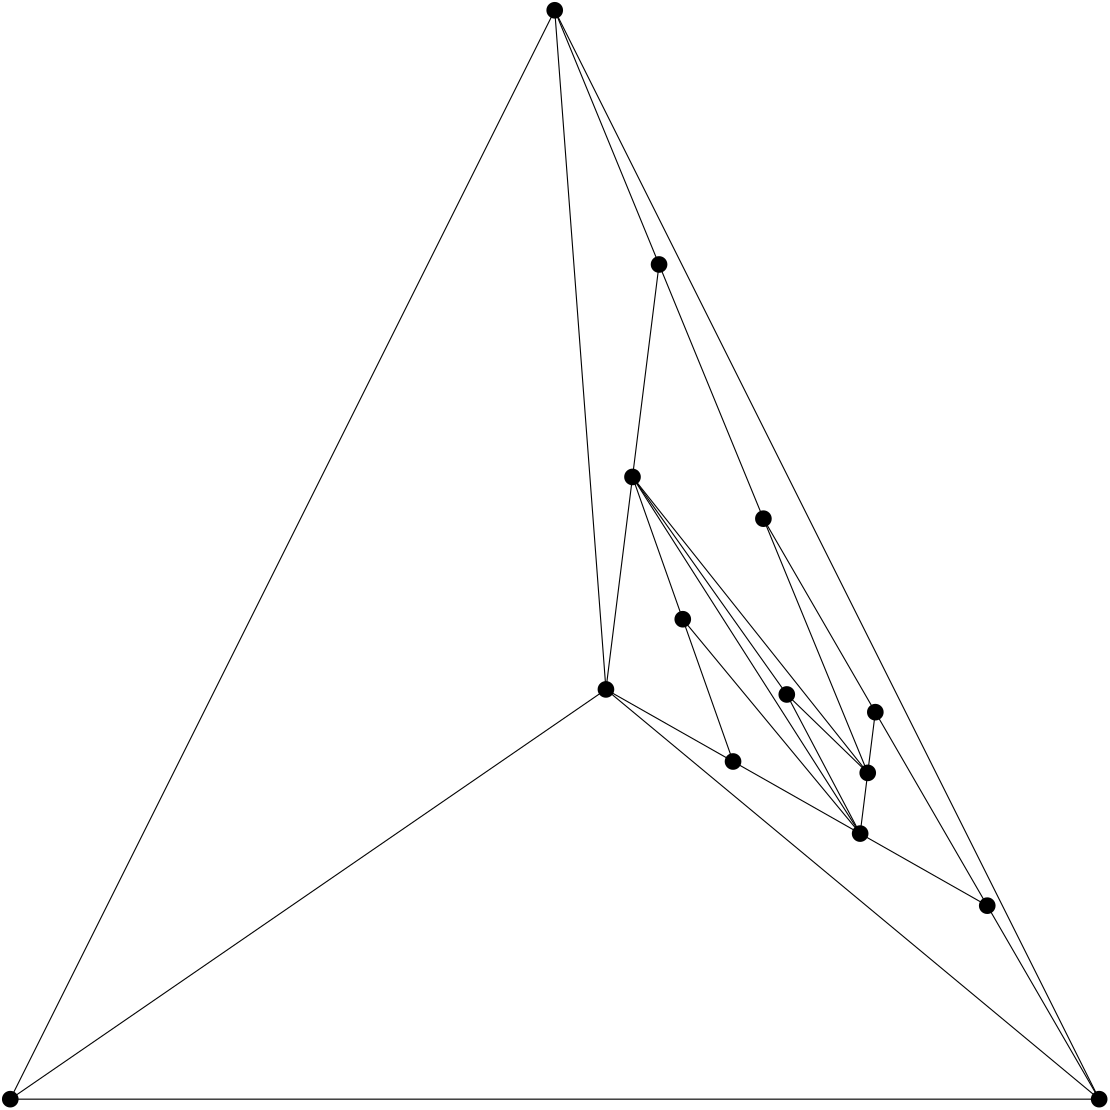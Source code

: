 <?xml version="1.0"?>
			<!DOCTYPE ipe SYSTEM "ipe.dtd">
			<ipe version="70005" creator="Ipe 7.1.4">
			<info created="D:20150825115823" modified="D:20150825115852"/>
					<ipestyle name="basic">
		<symbol name="arrow/arc(spx)">
		<path stroke="sym-stroke" fill="sym-stroke" pen="sym-pen">
		0 0 m
		-1 0.333 l
		-1 -0.333 l
		h
		</path>
		</symbol>
		<symbol name="arrow/farc(spx)">
		<path stroke="sym-stroke" fill="white" pen="sym-pen">
		0 0 m
		-1 0.333 l
		-1 -0.333 l
		h
		</path>
		</symbol>
		<symbol name="mark/circle(sx)" transformations="translations">
		<path fill="sym-stroke">
		0.6 0 0 0.6 0 0 e
		0.4 0 0 0.4 0 0 e
		</path>
		</symbol>
		<symbol name="mark/disk(sx)" transformations="translations">
		<path fill="sym-stroke">
		0.6 0 0 0.6 0 0 e
		</path>
		</symbol>
		<symbol name="mark/fdisk(sfx)" transformations="translations">
		<group>
		<path fill="sym-fill">
		0.5 0 0 0.5 0 0 e
		</path>
		<path fill="sym-stroke" fillrule="eofill">
		0.6 0 0 0.6 0 0 e
		0.4 0 0 0.4 0 0 e
		</path>
		</group>
		</symbol>
		<symbol name="mark/box(sx)" transformations="translations">
		<path fill="sym-stroke" fillrule="eofill">
		-0.6 -0.6 m
		0.6 -0.6 l
		0.6 0.6 l
		-0.6 0.6 l
		h
		-0.4 -0.4 m
		0.4 -0.4 l
		0.4 0.4 l
		-0.4 0.4 l
		h
		</path>
		</symbol>
		<symbol name="mark/square(sx)" transformations="translations">
		<path fill="sym-stroke">
		-0.6 -0.6 m
		0.6 -0.6 l
		0.6 0.6 l
		-0.6 0.6 l
		h
		</path>
		</symbol>
		<symbol name="mark/fsquare(sfx)" transformations="translations">
		<group>
		<path fill="sym-fill">
		-0.5 -0.5 m
		0.5 -0.5 l
		0.5 0.5 l
		-0.5 0.5 l
		h
		</path>
		<path fill="sym-stroke" fillrule="eofill">
		-0.6 -0.6 m
		0.6 -0.6 l
		0.6 0.6 l
		-0.6 0.6 l
		h
		-0.4 -0.4 m
		0.4 -0.4 l
		0.4 0.4 l
		-0.4 0.4 l
		h
		</path>
		</group>
		</symbol>
		<symbol name="mark/cross(sx)" transformations="translations">
		<group>
		<path fill="sym-stroke">
		-0.43 -0.57 m
		0.57 0.43 l
		0.43 0.57 l
		-0.57 -0.43 l
		h
		</path>
		<path fill="sym-stroke">
		-0.43 0.57 m
		0.57 -0.43 l
		0.43 -0.57 l
		-0.57 0.43 l
		h
		</path>
		</group>
		</symbol>
		<symbol name="arrow/fnormal(spx)">
		<path stroke="sym-stroke" fill="white" pen="sym-pen">
		0 0 m
		-1 0.333 l
		-1 -0.333 l
		h
		</path>
		</symbol>
		<symbol name="arrow/pointed(spx)">
		<path stroke="sym-stroke" fill="sym-stroke" pen="sym-pen">
		0 0 m
		-1 0.333 l
		-0.8 0 l
		-1 -0.333 l
		h
		</path>
		</symbol>
		<symbol name="arrow/fpointed(spx)">
		<path stroke="sym-stroke" fill="white" pen="sym-pen">
		0 0 m
		-1 0.333 l
		-0.8 0 l
		-1 -0.333 l
		h
		</path>
		</symbol>
		<symbol name="arrow/linear(spx)">
		<path stroke="sym-stroke" pen="sym-pen">
		-1 0.333 m
		0 0 l
		-1 -0.333 l
		</path>
		</symbol>
		<symbol name="arrow/fdouble(spx)">
		<path stroke="sym-stroke" fill="white" pen="sym-pen">
		0 0 m
		-1 0.333 l
		-1 -0.333 l
		h
		-1 0 m
		-2 0.333 l
		-2 -0.333 l
		h
		</path>
		</symbol>
		<symbol name="arrow/double(spx)">
		<path stroke="sym-stroke" fill="sym-stroke" pen="sym-pen">
		0 0 m
		-1 0.333 l
		-1 -0.333 l
		h
		-1 0 m
		-2 0.333 l
		-2 -0.333 l
		h
		</path>
		</symbol>
		<pen name="heavier" value="0.8"/>
		<pen name="fat" value="1.2"/>
		<pen name="ultrafat" value="2"/>
		<symbolsize name="large" value="5"/>
		<symbolsize name="small" value="2"/>
		<symbolsize name="tiny" value="1.1"/>
		<arrowsize name="large" value="10"/>
		<arrowsize name="small" value="5"/>
		<arrowsize name="tiny" value="3"/>
		<color name="red" value="1 0 0"/>
		<color name="green" value="0 1 0"/>
		<color name="blue" value="0 0 1"/>
		<color name="yellow" value="1 1 0"/>
		<color name="orange" value="1 0.647 0"/>
		<color name="gold" value="1 0.843 0"/>
		<color name="purple" value="0.627 0.125 0.941"/>
		<color name="gray" value="0.745"/>
		<color name="brown" value="0.647 0.165 0.165"/>
		<color name="navy" value="0 0 0.502"/>
		<color name="pink" value="1 0.753 0.796"/>
		<color name="seagreen" value="0.18 0.545 0.341"/>
		<color name="turquoise" value="0.251 0.878 0.816"/>
		<color name="violet" value="0.933 0.51 0.933"/>
		<color name="darkblue" value="0 0 0.545"/>
		<color name="darkcyan" value="0 0.545 0.545"/>
		<color name="darkgray" value="0.663"/>
		<color name="darkgreen" value="0 0.392 0"/>
		<color name="darkmagenta" value="0.545 0 0.545"/>
		<color name="darkorange" value="1 0.549 0"/>
		<color name="darkred" value="0.545 0 0"/>
		<color name="lightblue" value="0.678 0.847 0.902"/>
		<color name="lightcyan" value="0.878 1 1"/>
		<color name="lightgray" value="0.827"/>
		<color name="lightgreen" value="0.565 0.933 0.565"/>
		<color name="lightyellow" value="1 1 0.878"/>
		<dashstyle name="dashed" value="[4] 0"/>
		<dashstyle name="dotted" value="[1 3] 0"/>
		<dashstyle name="dash dotted" value="[4 2 1 2] 0"/>
		<dashstyle name="dash dot dotted" value="[4 2 1 2 1 2] 0"/>
		<textsize name="large" value="\large"/>
		<textsize name="Large" value="\Large"/>
		<textsize name="LARGE" value="\LARGE"/>
		<textsize name="huge" value="\huge"/>
		<textsize name="Huge" value="\Huge"/>
		<textsize name="small" value="\small"/>
		<textsize name="footnote" value="\footnotesize"/>
		<textsize name="tiny" value="\tiny"/>
		<textstyle name="center" begin="\begin{center}" end="\end{center}"/>
		<textstyle name="itemize" begin="\begin{itemize}" end="\end{itemize}"/>
		<textstyle name="item" begin="\begin{itemize}\item{}" end="\end{itemize}"/>
		<gridsize name="4 pts" value="4"/>
		<gridsize name="8 pts (~3 mm)" value="8"/>
		<gridsize name="16 pts (~6 mm)" value="16"/>
		<gridsize name="32 pts (~12 mm)" value="32"/>
		<gridsize name="10 pts (~3.5 mm)" value="10"/>
		<gridsize name="20 pts (~7 mm)" value="20"/>
		<gridsize name="14 pts (~5 mm)" value="14"/>
		<gridsize name="28 pts (~10 mm)" value="28"/>
		<gridsize name="56 pts (~20 mm)" value="56"/>
		<anglesize name="90 deg" value="90"/>
		<anglesize name="60 deg" value="60"/>
		<anglesize name="45 deg" value="45"/>
		<anglesize name="30 deg" value="30"/>
		<anglesize name="22.5 deg" value="22.5"/>
		<tiling name="falling" angle="-60" step="4" width="1"/>
		<tiling name="rising" angle="30" step="4" width="1"/>
		</ipestyle>
<page>
			<layer name="alpha"/>
			<layer name="beta"/>
			<view layers="alpha beta" active="alpha"/>
<path layer="beta" stroke="black">
408.682926829268 217.463414634146 m
324.000000000000 324.000000000000 l
</path>
<path layer="beta" stroke="black">
408.682926829268 217.463414634146 m
411.414634146342 239.317073170732 l
</path>
<path layer="beta" stroke="black">
408.682926829268 217.463414634146 m
371.121951219512 308.975609756098 l
</path>
<path layer="beta" stroke="black">
408.682926829268 217.463414634146 m
405.951219512195 195.609756097561 l
</path>
<path layer="beta" stroke="black">
408.682926829268 217.463414634146 m
379.544715447155 245.691056910569 l
</path>
<path layer="beta" stroke="black">
324.000000000000 324.000000000000 m
333.560975609756 400.487804878049 l
</path>
<path layer="beta" stroke="black">
324.000000000000 324.000000000000 m
405.951219512195 195.609756097561 l
</path>
<path layer="beta" stroke="black">
324.000000000000 324.000000000000 m
314.439024390244 247.512195121951 l
</path>
<path layer="beta" stroke="black">
324.000000000000 324.000000000000 m
342.097560975610 272.780487804878 l
</path>
<path layer="beta" stroke="black">
324.000000000000 324.000000000000 m
379.544715447155 245.691056910569 l
</path>
<path layer="beta" stroke="black">
411.414634146342 239.317073170732 m
371.121951219512 308.975609756098 l
</path>
<path layer="beta" stroke="black">
411.414634146342 239.317073170732 m
451.707317073171 169.658536585366 l
</path>
<path layer="beta" stroke="black">
371.121951219512 308.975609756098 m
333.560975609756 400.487804878049 l
</path>
<path layer="beta" stroke="black">
451.707317073171 169.658536585366 m
405.951219512195 195.609756097561 l
</path>
<path layer="beta" stroke="black">
451.707317073171 169.658536585366 m
492.000000000000 100.000000000000 l
</path>
<path layer="beta" stroke="black">
333.560975609756 400.487804878049 m
296.000000000000 492.000000000000 l
</path>
<path layer="beta" stroke="black">
405.951219512195 195.609756097561 m
342.097560975610 272.780487804878 l
</path>
<path layer="beta" stroke="black">
405.951219512195 195.609756097561 m
360.195121951220 221.560975609756 l
</path>
<path layer="beta" stroke="black">
405.951219512195 195.609756097561 m
379.544715447155 245.691056910569 l
</path>
<path layer="beta" stroke="black">
314.439024390244 247.512195121951 m
296.000000000000 492.000000000000 l
</path>
<path layer="beta" stroke="black">
314.439024390244 247.512195121951 m
360.195121951220 221.560975609756 l
</path>
<path layer="beta" stroke="black">
314.439024390244 247.512195121951 m
492.000000000000 100.000000000000 l
</path>
<path layer="beta" stroke="black">
314.439024390244 247.512195121951 m
100.000000000000 100.000000000000 l
</path>
<path layer="beta" stroke="black">
296.000000000000 492.000000000000 m
492.000000000000 100.000000000000 l
</path>
<path layer="beta" stroke="black">
296.000000000000 492.000000000000 m
100.000000000000 100.000000000000 l
</path>
<path layer="beta" stroke="black">
342.097560975610 272.780487804878 m
360.195121951220 221.560975609756 l
</path>
<path layer="beta" stroke="black">
492.000000000000 100.000000000000 m
100.000000000000 100.000000000000 l
</path>
<use layer="alpha" name="mark/disk(sx)" pos="408.682926829268 217.463414634146" size="large" stroke="black"/>
<use layer="alpha" name="mark/disk(sx)" pos="324.000000000000 324.000000000000" size="large" stroke="black"/>
<use layer="alpha" name="mark/disk(sx)" pos="411.414634146342 239.317073170732" size="large" stroke="black"/>
<use layer="alpha" name="mark/disk(sx)" pos="371.121951219512 308.975609756098" size="large" stroke="black"/>
<use layer="alpha" name="mark/disk(sx)" pos="451.707317073171 169.658536585366" size="large" stroke="black"/>
<use layer="alpha" name="mark/disk(sx)" pos="333.560975609756 400.487804878049" size="large" stroke="black"/>
<use layer="alpha" name="mark/disk(sx)" pos="405.951219512195 195.609756097561" size="large" stroke="black"/>
<use layer="alpha" name="mark/disk(sx)" pos="314.439024390244 247.512195121951" size="large" stroke="black"/>
<use layer="alpha" name="mark/disk(sx)" pos="296.000000000000 492.000000000000" size="large" stroke="black"/>
<use layer="alpha" name="mark/disk(sx)" pos="342.097560975610 272.780487804878" size="large" stroke="black"/>
<use layer="alpha" name="mark/disk(sx)" pos="360.195121951220 221.560975609756" size="large" stroke="black"/>
<use layer="alpha" name="mark/disk(sx)" pos="379.544715447155 245.691056910569" size="large" stroke="black"/>
<use layer="alpha" name="mark/disk(sx)" pos="492.000000000000 100.000000000000" size="large" stroke="black"/>
<use layer="alpha" name="mark/disk(sx)" pos="100.000000000000 100.000000000000" size="large" stroke="black"/>
</page>
</ipe>
